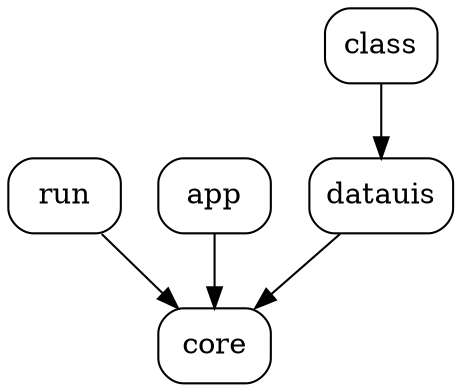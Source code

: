 digraph G {

  node [shape=rect; style=rounded];
  datauis;
  
  datauis -> core;
  class -> datauis;
  run -> core;
  app -> core;
}